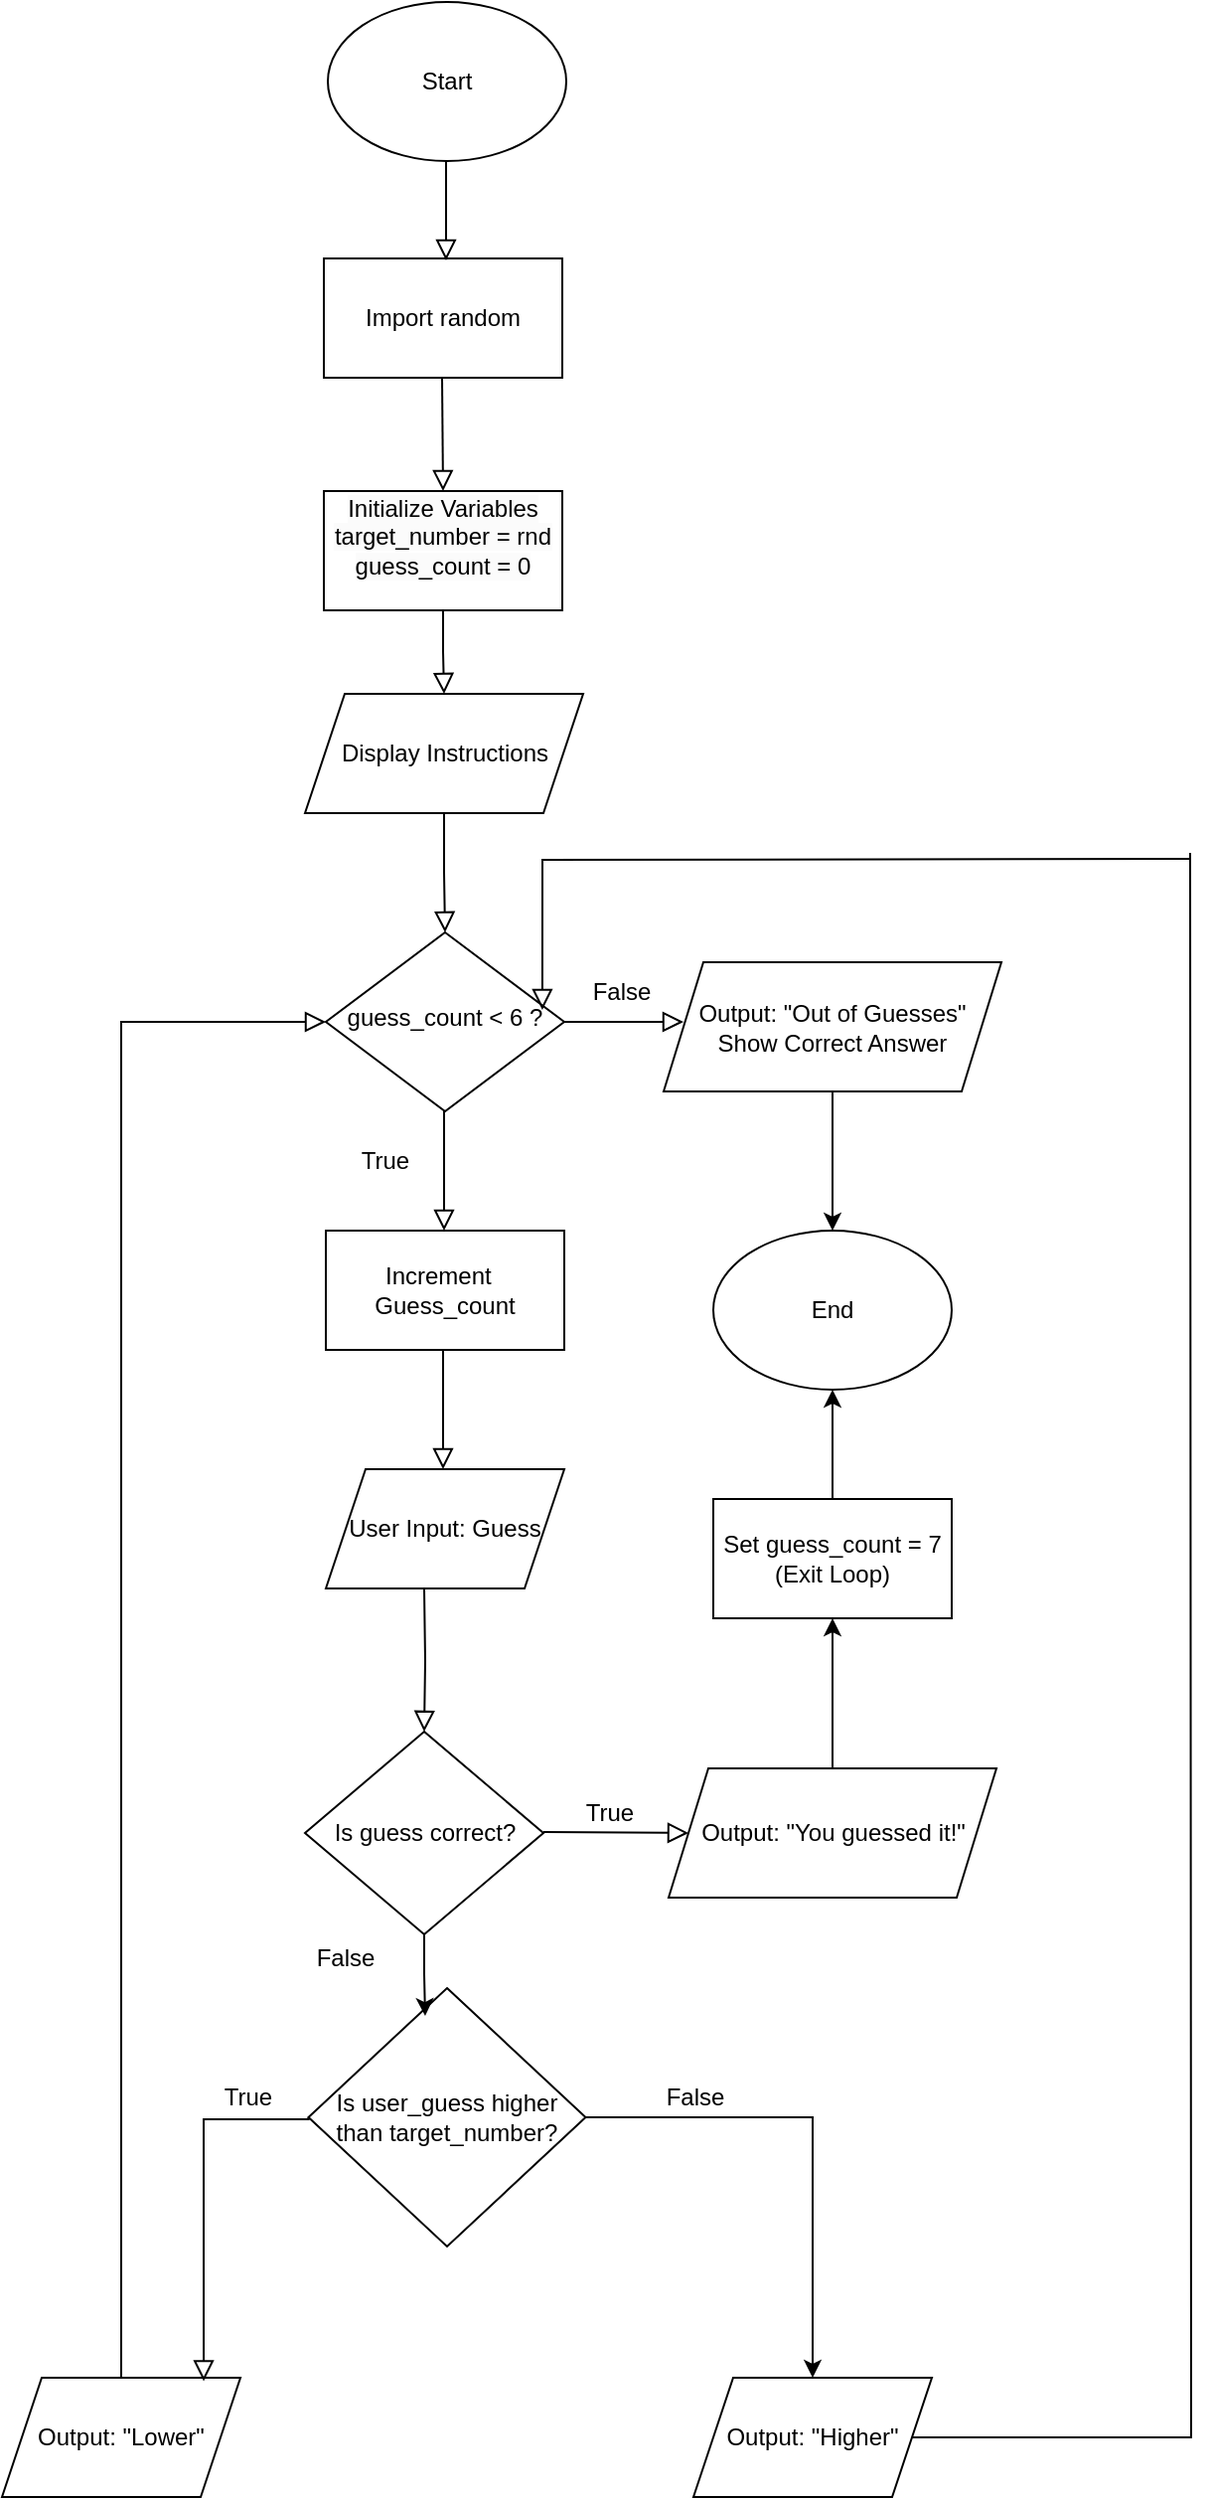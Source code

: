 <mxfile version="26.1.1">
  <diagram id="C5RBs43oDa-KdzZeNtuy" name="Page-1">
    <mxGraphModel dx="2074" dy="1098" grid="1" gridSize="13" guides="1" tooltips="1" connect="1" arrows="1" fold="1" page="1" pageScale="1" pageWidth="827" pageHeight="1169" math="0" shadow="0">
      <root>
        <mxCell id="WIyWlLk6GJQsqaUBKTNV-0" />
        <mxCell id="WIyWlLk6GJQsqaUBKTNV-1" parent="WIyWlLk6GJQsqaUBKTNV-0" />
        <mxCell id="XbXB-_bwT_GLxc6Ymr5u-7" value="Start" style="ellipse;whiteSpace=wrap;html=1;" parent="WIyWlLk6GJQsqaUBKTNV-1" vertex="1">
          <mxGeometry x="229" width="120" height="80" as="geometry" />
        </mxCell>
        <mxCell id="XbXB-_bwT_GLxc6Ymr5u-8" value="Display Instructions" style="shape=parallelogram;perimeter=parallelogramPerimeter;whiteSpace=wrap;html=1;fixedSize=1;" parent="WIyWlLk6GJQsqaUBKTNV-1" vertex="1">
          <mxGeometry x="217.5" y="348" width="140" height="60" as="geometry" />
        </mxCell>
        <mxCell id="XbXB-_bwT_GLxc6Ymr5u-9" value="" style="rounded=0;html=1;jettySize=auto;orthogonalLoop=1;fontSize=11;endArrow=block;endFill=0;endSize=8;strokeWidth=1;shadow=0;labelBackgroundColor=none;edgeStyle=orthogonalEdgeStyle;exitX=0.5;exitY=1;exitDx=0;exitDy=0;entryX=0.5;entryY=0;entryDx=0;entryDy=0;" parent="WIyWlLk6GJQsqaUBKTNV-1" source="N5ezdSOAiXQDcPoVxBMd-16" target="XbXB-_bwT_GLxc6Ymr5u-8" edge="1">
          <mxGeometry relative="1" as="geometry">
            <mxPoint x="288" y="298" as="sourcePoint" />
            <mxPoint x="278" y="358" as="targetPoint" />
          </mxGeometry>
        </mxCell>
        <mxCell id="XbXB-_bwT_GLxc6Ymr5u-10" value="guess_count &lt; 6 ?" style="rhombus;whiteSpace=wrap;html=1;shadow=0;fontFamily=Helvetica;fontSize=12;align=center;strokeWidth=1;spacing=6;spacingTop=-4;" parent="WIyWlLk6GJQsqaUBKTNV-1" vertex="1">
          <mxGeometry x="228" y="468" width="120" height="90" as="geometry" />
        </mxCell>
        <mxCell id="XbXB-_bwT_GLxc6Ymr5u-11" value="" style="rounded=0;html=1;jettySize=auto;orthogonalLoop=1;fontSize=11;endArrow=block;endFill=0;endSize=8;strokeWidth=1;shadow=0;labelBackgroundColor=none;edgeStyle=orthogonalEdgeStyle;exitX=0.5;exitY=1;exitDx=0;exitDy=0;entryX=0.5;entryY=0;entryDx=0;entryDy=0;" parent="WIyWlLk6GJQsqaUBKTNV-1" source="XbXB-_bwT_GLxc6Ymr5u-8" target="XbXB-_bwT_GLxc6Ymr5u-10" edge="1">
          <mxGeometry relative="1" as="geometry">
            <mxPoint x="277.5" y="428" as="sourcePoint" />
            <mxPoint x="277.5" y="478" as="targetPoint" />
          </mxGeometry>
        </mxCell>
        <mxCell id="XbXB-_bwT_GLxc6Ymr5u-12" value="" style="rounded=0;html=1;jettySize=auto;orthogonalLoop=1;fontSize=11;endArrow=block;endFill=0;endSize=8;strokeWidth=1;shadow=0;labelBackgroundColor=none;edgeStyle=orthogonalEdgeStyle;exitX=1;exitY=0.5;exitDx=0;exitDy=0;" parent="WIyWlLk6GJQsqaUBKTNV-1" source="XbXB-_bwT_GLxc6Ymr5u-10" edge="1">
          <mxGeometry relative="1" as="geometry">
            <mxPoint x="508" y="588" as="sourcePoint" />
            <mxPoint x="408" y="513" as="targetPoint" />
          </mxGeometry>
        </mxCell>
        <mxCell id="Zyvl5I7nwh3pAR01ADsP-19" style="edgeStyle=orthogonalEdgeStyle;rounded=0;orthogonalLoop=1;jettySize=auto;html=1;entryX=0.5;entryY=0;entryDx=0;entryDy=0;" parent="WIyWlLk6GJQsqaUBKTNV-1" source="XbXB-_bwT_GLxc6Ymr5u-13" target="N5ezdSOAiXQDcPoVxBMd-8" edge="1">
          <mxGeometry relative="1" as="geometry" />
        </mxCell>
        <mxCell id="XbXB-_bwT_GLxc6Ymr5u-13" value="Output: &quot;Out of Guesses&quot;&lt;div&gt;Show Correct Answer&lt;/div&gt;" style="shape=parallelogram;perimeter=parallelogramPerimeter;whiteSpace=wrap;html=1;fixedSize=1;" parent="WIyWlLk6GJQsqaUBKTNV-1" vertex="1">
          <mxGeometry x="398" y="483" width="170" height="65" as="geometry" />
        </mxCell>
        <mxCell id="N5ezdSOAiXQDcPoVxBMd-6" value="" style="rounded=0;html=1;jettySize=auto;orthogonalLoop=1;fontSize=11;endArrow=block;endFill=0;endSize=8;strokeWidth=1;shadow=0;labelBackgroundColor=none;edgeStyle=orthogonalEdgeStyle;exitX=0.5;exitY=1;exitDx=0;exitDy=0;entryX=0.5;entryY=0;entryDx=0;entryDy=0;" parent="WIyWlLk6GJQsqaUBKTNV-1" edge="1">
          <mxGeometry relative="1" as="geometry">
            <mxPoint x="287.5" y="558" as="sourcePoint" />
            <mxPoint x="287.5" y="618" as="targetPoint" />
          </mxGeometry>
        </mxCell>
        <mxCell id="N5ezdSOAiXQDcPoVxBMd-7" value="True" style="text;strokeColor=none;align=center;fillColor=none;html=1;verticalAlign=middle;whiteSpace=wrap;rounded=0;" parent="WIyWlLk6GJQsqaUBKTNV-1" vertex="1">
          <mxGeometry x="228" y="568" width="60" height="30" as="geometry" />
        </mxCell>
        <mxCell id="N5ezdSOAiXQDcPoVxBMd-8" value="End" style="ellipse;whiteSpace=wrap;html=1;" parent="WIyWlLk6GJQsqaUBKTNV-1" vertex="1">
          <mxGeometry x="423" y="618" width="120" height="80" as="geometry" />
        </mxCell>
        <mxCell id="N5ezdSOAiXQDcPoVxBMd-11" value="&lt;div&gt;&lt;span style=&quot;background-color: transparent; color: light-dark(rgb(0, 0, 0), rgb(255, 255, 255));&quot;&gt;Increment&amp;nbsp;&amp;nbsp;&lt;/span&gt;&lt;/div&gt;&lt;div&gt;&lt;span style=&quot;background-color: transparent; color: light-dark(rgb(0, 0, 0), rgb(255, 255, 255));&quot;&gt;Guess_count&lt;/span&gt;&lt;/div&gt;" style="rounded=0;whiteSpace=wrap;html=1;" parent="WIyWlLk6GJQsqaUBKTNV-1" vertex="1">
          <mxGeometry x="228" y="618" width="120" height="60" as="geometry" />
        </mxCell>
        <mxCell id="N5ezdSOAiXQDcPoVxBMd-12" value="" style="rounded=0;html=1;jettySize=auto;orthogonalLoop=1;fontSize=11;endArrow=block;endFill=0;endSize=8;strokeWidth=1;shadow=0;labelBackgroundColor=none;edgeStyle=orthogonalEdgeStyle;exitX=0.5;exitY=1;exitDx=0;exitDy=0;entryX=0.5;entryY=0;entryDx=0;entryDy=0;" parent="WIyWlLk6GJQsqaUBKTNV-1" edge="1">
          <mxGeometry relative="1" as="geometry">
            <mxPoint x="287" y="678" as="sourcePoint" />
            <mxPoint x="287" y="738" as="targetPoint" />
          </mxGeometry>
        </mxCell>
        <mxCell id="N5ezdSOAiXQDcPoVxBMd-13" value="User Input: Guess" style="shape=parallelogram;perimeter=parallelogramPerimeter;whiteSpace=wrap;html=1;fixedSize=1;" parent="WIyWlLk6GJQsqaUBKTNV-1" vertex="1">
          <mxGeometry x="228" y="738" width="120" height="60" as="geometry" />
        </mxCell>
        <mxCell id="N5ezdSOAiXQDcPoVxBMd-16" value="&#xa;&lt;span style=&quot;color: rgb(0, 0, 0); font-family: Helvetica; font-size: 12px; font-style: normal; font-variant-ligatures: normal; font-variant-caps: normal; font-weight: 400; letter-spacing: normal; orphans: 2; text-align: center; text-indent: 0px; text-transform: none; widows: 2; word-spacing: 0px; -webkit-text-stroke-width: 0px; white-space: normal; background-color: rgb(251, 251, 251); text-decoration-thickness: initial; text-decoration-style: initial; text-decoration-color: initial; display: inline !important; float: none;&quot;&gt;Initialize Variables target_number = rnd guess_count = 0&lt;/span&gt;&#xa;&#xa;" style="rounded=0;whiteSpace=wrap;html=1;" parent="WIyWlLk6GJQsqaUBKTNV-1" vertex="1">
          <mxGeometry x="227" y="246" width="120" height="60" as="geometry" />
        </mxCell>
        <mxCell id="Zyvl5I7nwh3pAR01ADsP-26" style="edgeStyle=orthogonalEdgeStyle;rounded=0;orthogonalLoop=1;jettySize=auto;html=1;entryX=0.5;entryY=0;entryDx=0;entryDy=0;" parent="WIyWlLk6GJQsqaUBKTNV-1" source="N5ezdSOAiXQDcPoVxBMd-18" target="N5ezdSOAiXQDcPoVxBMd-28" edge="1">
          <mxGeometry relative="1" as="geometry">
            <mxPoint x="481" y="1064" as="targetPoint" />
          </mxGeometry>
        </mxCell>
        <mxCell id="N5ezdSOAiXQDcPoVxBMd-18" value="Is user_guess higher than target_number?" style="rhombus;whiteSpace=wrap;html=1;" parent="WIyWlLk6GJQsqaUBKTNV-1" vertex="1">
          <mxGeometry x="219.25" y="999" width="139.5" height="130" as="geometry" />
        </mxCell>
        <mxCell id="Zyvl5I7nwh3pAR01ADsP-21" style="edgeStyle=orthogonalEdgeStyle;rounded=0;orthogonalLoop=1;jettySize=auto;html=1;endArrow=none;startFill=0;" parent="WIyWlLk6GJQsqaUBKTNV-1" source="N5ezdSOAiXQDcPoVxBMd-28" edge="1">
          <mxGeometry relative="1" as="geometry">
            <mxPoint x="663" y="428" as="targetPoint" />
          </mxGeometry>
        </mxCell>
        <mxCell id="N5ezdSOAiXQDcPoVxBMd-28" value="Output: &quot;Higher&quot;" style="shape=parallelogram;perimeter=parallelogramPerimeter;whiteSpace=wrap;html=1;fixedSize=1;" parent="WIyWlLk6GJQsqaUBKTNV-1" vertex="1">
          <mxGeometry x="413" y="1195" width="120" height="60" as="geometry" />
        </mxCell>
        <mxCell id="N5ezdSOAiXQDcPoVxBMd-29" value="Output: &quot;Lower&quot;" style="shape=parallelogram;perimeter=parallelogramPerimeter;whiteSpace=wrap;html=1;fixedSize=1;" parent="WIyWlLk6GJQsqaUBKTNV-1" vertex="1">
          <mxGeometry x="65" y="1195" width="120" height="60" as="geometry" />
        </mxCell>
        <mxCell id="Zyvl5I7nwh3pAR01ADsP-29" style="edgeStyle=orthogonalEdgeStyle;rounded=0;orthogonalLoop=1;jettySize=auto;html=1;entryX=0.5;entryY=1;entryDx=0;entryDy=0;" parent="WIyWlLk6GJQsqaUBKTNV-1" source="N5ezdSOAiXQDcPoVxBMd-30" target="N5ezdSOAiXQDcPoVxBMd-8" edge="1">
          <mxGeometry relative="1" as="geometry" />
        </mxCell>
        <mxCell id="N5ezdSOAiXQDcPoVxBMd-30" value="Set guess_count = 7 (Exit Loop)" style="rounded=0;whiteSpace=wrap;html=1;" parent="WIyWlLk6GJQsqaUBKTNV-1" vertex="1">
          <mxGeometry x="423" y="753" width="120" height="60" as="geometry" />
        </mxCell>
        <mxCell id="N5ezdSOAiXQDcPoVxBMd-40" value="" style="rounded=0;html=1;jettySize=auto;orthogonalLoop=1;fontSize=11;endArrow=block;endFill=0;endSize=8;strokeWidth=1;shadow=0;labelBackgroundColor=none;edgeStyle=orthogonalEdgeStyle;exitX=0.5;exitY=0;exitDx=0;exitDy=0;entryX=0;entryY=0.5;entryDx=0;entryDy=0;" parent="WIyWlLk6GJQsqaUBKTNV-1" source="N5ezdSOAiXQDcPoVxBMd-29" target="XbXB-_bwT_GLxc6Ymr5u-10" edge="1">
          <mxGeometry relative="1" as="geometry">
            <mxPoint x="73" y="1038" as="sourcePoint" />
            <mxPoint x="120" y="510" as="targetPoint" />
          </mxGeometry>
        </mxCell>
        <mxCell id="N5ezdSOAiXQDcPoVxBMd-43" value="" style="rounded=0;html=1;jettySize=auto;orthogonalLoop=1;fontSize=11;endArrow=block;endFill=0;endSize=8;strokeWidth=1;shadow=0;labelBackgroundColor=none;edgeStyle=orthogonalEdgeStyle;exitX=0;exitY=0.5;exitDx=0;exitDy=0;entryX=0.846;entryY=0.029;entryDx=0;entryDy=0;entryPerimeter=0;" parent="WIyWlLk6GJQsqaUBKTNV-1" source="N5ezdSOAiXQDcPoVxBMd-18" target="N5ezdSOAiXQDcPoVxBMd-29" edge="1">
          <mxGeometry relative="1" as="geometry">
            <mxPoint x="195" y="1067" as="sourcePoint" />
            <mxPoint x="196" y="1221" as="targetPoint" />
            <Array as="points">
              <mxPoint x="167" y="1065" />
            </Array>
          </mxGeometry>
        </mxCell>
        <mxCell id="Zyvl5I7nwh3pAR01ADsP-1" value="Import random" style="rounded=0;whiteSpace=wrap;html=1;" parent="WIyWlLk6GJQsqaUBKTNV-1" vertex="1">
          <mxGeometry x="227" y="129" width="120" height="60" as="geometry" />
        </mxCell>
        <mxCell id="Zyvl5I7nwh3pAR01ADsP-2" value="" style="rounded=0;html=1;jettySize=auto;orthogonalLoop=1;fontSize=11;endArrow=block;endFill=0;endSize=8;strokeWidth=1;shadow=0;labelBackgroundColor=none;edgeStyle=orthogonalEdgeStyle;exitX=0.5;exitY=1;exitDx=0;exitDy=0;entryX=0.5;entryY=0;entryDx=0;entryDy=0;" parent="WIyWlLk6GJQsqaUBKTNV-1" edge="1">
          <mxGeometry relative="1" as="geometry">
            <mxPoint x="288.5" y="80" as="sourcePoint" />
            <mxPoint x="288.5" y="130" as="targetPoint" />
          </mxGeometry>
        </mxCell>
        <mxCell id="Zyvl5I7nwh3pAR01ADsP-5" value="" style="rounded=0;html=1;jettySize=auto;orthogonalLoop=1;fontSize=11;endArrow=block;endFill=0;endSize=8;strokeWidth=1;shadow=0;labelBackgroundColor=none;edgeStyle=orthogonalEdgeStyle;exitX=0.5;exitY=1;exitDx=0;exitDy=0;entryX=0.5;entryY=0;entryDx=0;entryDy=0;" parent="WIyWlLk6GJQsqaUBKTNV-1" target="N5ezdSOAiXQDcPoVxBMd-16" edge="1">
          <mxGeometry relative="1" as="geometry">
            <mxPoint x="286.5" y="189" as="sourcePoint" />
            <mxPoint x="286.5" y="239" as="targetPoint" />
          </mxGeometry>
        </mxCell>
        <mxCell id="Zyvl5I7nwh3pAR01ADsP-7" value="Is guess correct?" style="rhombus;whiteSpace=wrap;html=1;" parent="WIyWlLk6GJQsqaUBKTNV-1" vertex="1">
          <mxGeometry x="217.5" y="870" width="120" height="102" as="geometry" />
        </mxCell>
        <mxCell id="Zyvl5I7nwh3pAR01ADsP-8" value="" style="rounded=0;html=1;jettySize=auto;orthogonalLoop=1;fontSize=11;endArrow=block;endFill=0;endSize=8;strokeWidth=1;shadow=0;labelBackgroundColor=none;edgeStyle=orthogonalEdgeStyle;exitX=0.5;exitY=1;exitDx=0;exitDy=0;entryX=0.5;entryY=0;entryDx=0;entryDy=0;" parent="WIyWlLk6GJQsqaUBKTNV-1" target="Zyvl5I7nwh3pAR01ADsP-7" edge="1">
          <mxGeometry relative="1" as="geometry">
            <mxPoint x="277.5" y="798" as="sourcePoint" />
            <mxPoint x="277.5" y="858" as="targetPoint" />
          </mxGeometry>
        </mxCell>
        <mxCell id="Zyvl5I7nwh3pAR01ADsP-36" style="edgeStyle=orthogonalEdgeStyle;rounded=0;orthogonalLoop=1;jettySize=auto;html=1;" parent="WIyWlLk6GJQsqaUBKTNV-1" source="Zyvl5I7nwh3pAR01ADsP-9" target="N5ezdSOAiXQDcPoVxBMd-30" edge="1">
          <mxGeometry relative="1" as="geometry" />
        </mxCell>
        <mxCell id="Zyvl5I7nwh3pAR01ADsP-9" value="Output: &quot;You guessed it!&quot;" style="shape=parallelogram;perimeter=parallelogramPerimeter;whiteSpace=wrap;html=1;fixedSize=1;" parent="WIyWlLk6GJQsqaUBKTNV-1" vertex="1">
          <mxGeometry x="400.5" y="888.5" width="165" height="65" as="geometry" />
        </mxCell>
        <mxCell id="Zyvl5I7nwh3pAR01ADsP-11" value="" style="rounded=0;html=1;jettySize=auto;orthogonalLoop=1;fontSize=11;endArrow=block;endFill=0;endSize=8;strokeWidth=1;shadow=0;labelBackgroundColor=none;edgeStyle=orthogonalEdgeStyle;exitX=1;exitY=0.5;exitDx=0;exitDy=0;entryX=0;entryY=0.5;entryDx=0;entryDy=0;" parent="WIyWlLk6GJQsqaUBKTNV-1" target="Zyvl5I7nwh3pAR01ADsP-9" edge="1">
          <mxGeometry relative="1" as="geometry">
            <mxPoint x="337.5" y="920.5" as="sourcePoint" />
            <mxPoint x="397.5" y="920.5" as="targetPoint" />
          </mxGeometry>
        </mxCell>
        <mxCell id="Zyvl5I7nwh3pAR01ADsP-13" value="True" style="text;strokeColor=none;align=center;fillColor=none;html=1;verticalAlign=middle;whiteSpace=wrap;rounded=0;" parent="WIyWlLk6GJQsqaUBKTNV-1" vertex="1">
          <mxGeometry x="340.5" y="896" width="60" height="30" as="geometry" />
        </mxCell>
        <mxCell id="Zyvl5I7nwh3pAR01ADsP-17" value="False" style="text;strokeColor=none;align=center;fillColor=none;html=1;verticalAlign=middle;whiteSpace=wrap;rounded=0;" parent="WIyWlLk6GJQsqaUBKTNV-1" vertex="1">
          <mxGeometry x="208" y="969" width="60" height="30" as="geometry" />
        </mxCell>
        <mxCell id="Zyvl5I7nwh3pAR01ADsP-23" value="" style="rounded=0;html=1;jettySize=auto;orthogonalLoop=1;fontSize=11;endArrow=block;endFill=0;endSize=8;strokeWidth=1;shadow=0;labelBackgroundColor=none;edgeStyle=orthogonalEdgeStyle;entryX=0.908;entryY=0.433;entryDx=0;entryDy=0;entryPerimeter=0;" parent="WIyWlLk6GJQsqaUBKTNV-1" target="XbXB-_bwT_GLxc6Ymr5u-10" edge="1">
          <mxGeometry relative="1" as="geometry">
            <mxPoint x="663" y="431" as="sourcePoint" />
            <mxPoint x="568.5" y="459" as="targetPoint" />
          </mxGeometry>
        </mxCell>
        <mxCell id="Zyvl5I7nwh3pAR01ADsP-25" style="edgeStyle=orthogonalEdgeStyle;rounded=0;orthogonalLoop=1;jettySize=auto;html=1;entryX=0.421;entryY=0.108;entryDx=0;entryDy=0;entryPerimeter=0;" parent="WIyWlLk6GJQsqaUBKTNV-1" source="Zyvl5I7nwh3pAR01ADsP-7" target="N5ezdSOAiXQDcPoVxBMd-18" edge="1">
          <mxGeometry relative="1" as="geometry" />
        </mxCell>
        <mxCell id="j_JGLMpTNZB3xnCy0PvH-0" value="False" style="text;strokeColor=none;align=center;fillColor=none;html=1;verticalAlign=middle;whiteSpace=wrap;rounded=0;" parent="WIyWlLk6GJQsqaUBKTNV-1" vertex="1">
          <mxGeometry x="347" y="483" width="60" height="30" as="geometry" />
        </mxCell>
        <mxCell id="j_JGLMpTNZB3xnCy0PvH-3" value="True" style="text;strokeColor=none;align=center;fillColor=none;html=1;verticalAlign=middle;whiteSpace=wrap;rounded=0;" parent="WIyWlLk6GJQsqaUBKTNV-1" vertex="1">
          <mxGeometry x="159.25" y="1039" width="60" height="30" as="geometry" />
        </mxCell>
        <mxCell id="j_JGLMpTNZB3xnCy0PvH-4" value="False" style="text;strokeColor=none;align=center;fillColor=none;html=1;verticalAlign=middle;whiteSpace=wrap;rounded=0;" parent="WIyWlLk6GJQsqaUBKTNV-1" vertex="1">
          <mxGeometry x="384" y="1039" width="60" height="30" as="geometry" />
        </mxCell>
      </root>
    </mxGraphModel>
  </diagram>
</mxfile>
